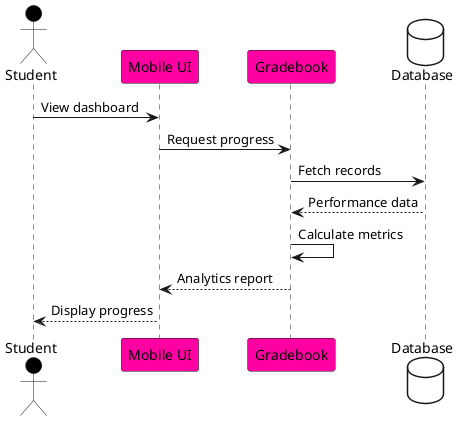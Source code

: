 @startuml Progress_Tracking_Sequence
skinparam BackgroundColor #FFFFFF
actor Student #Black
participant "Mobile UI" as MobileUI #FF00A2
participant "Gradebook" as GB #FF00A2
database "Database" as DB #White

Student -> MobileUI: View dashboard
MobileUI -> GB: Request progress
GB -> DB: Fetch records
DB --> GB: Performance data
GB -> GB: Calculate metrics
GB --> MobileUI: Analytics report
MobileUI --> Student: Display progress
@enduml